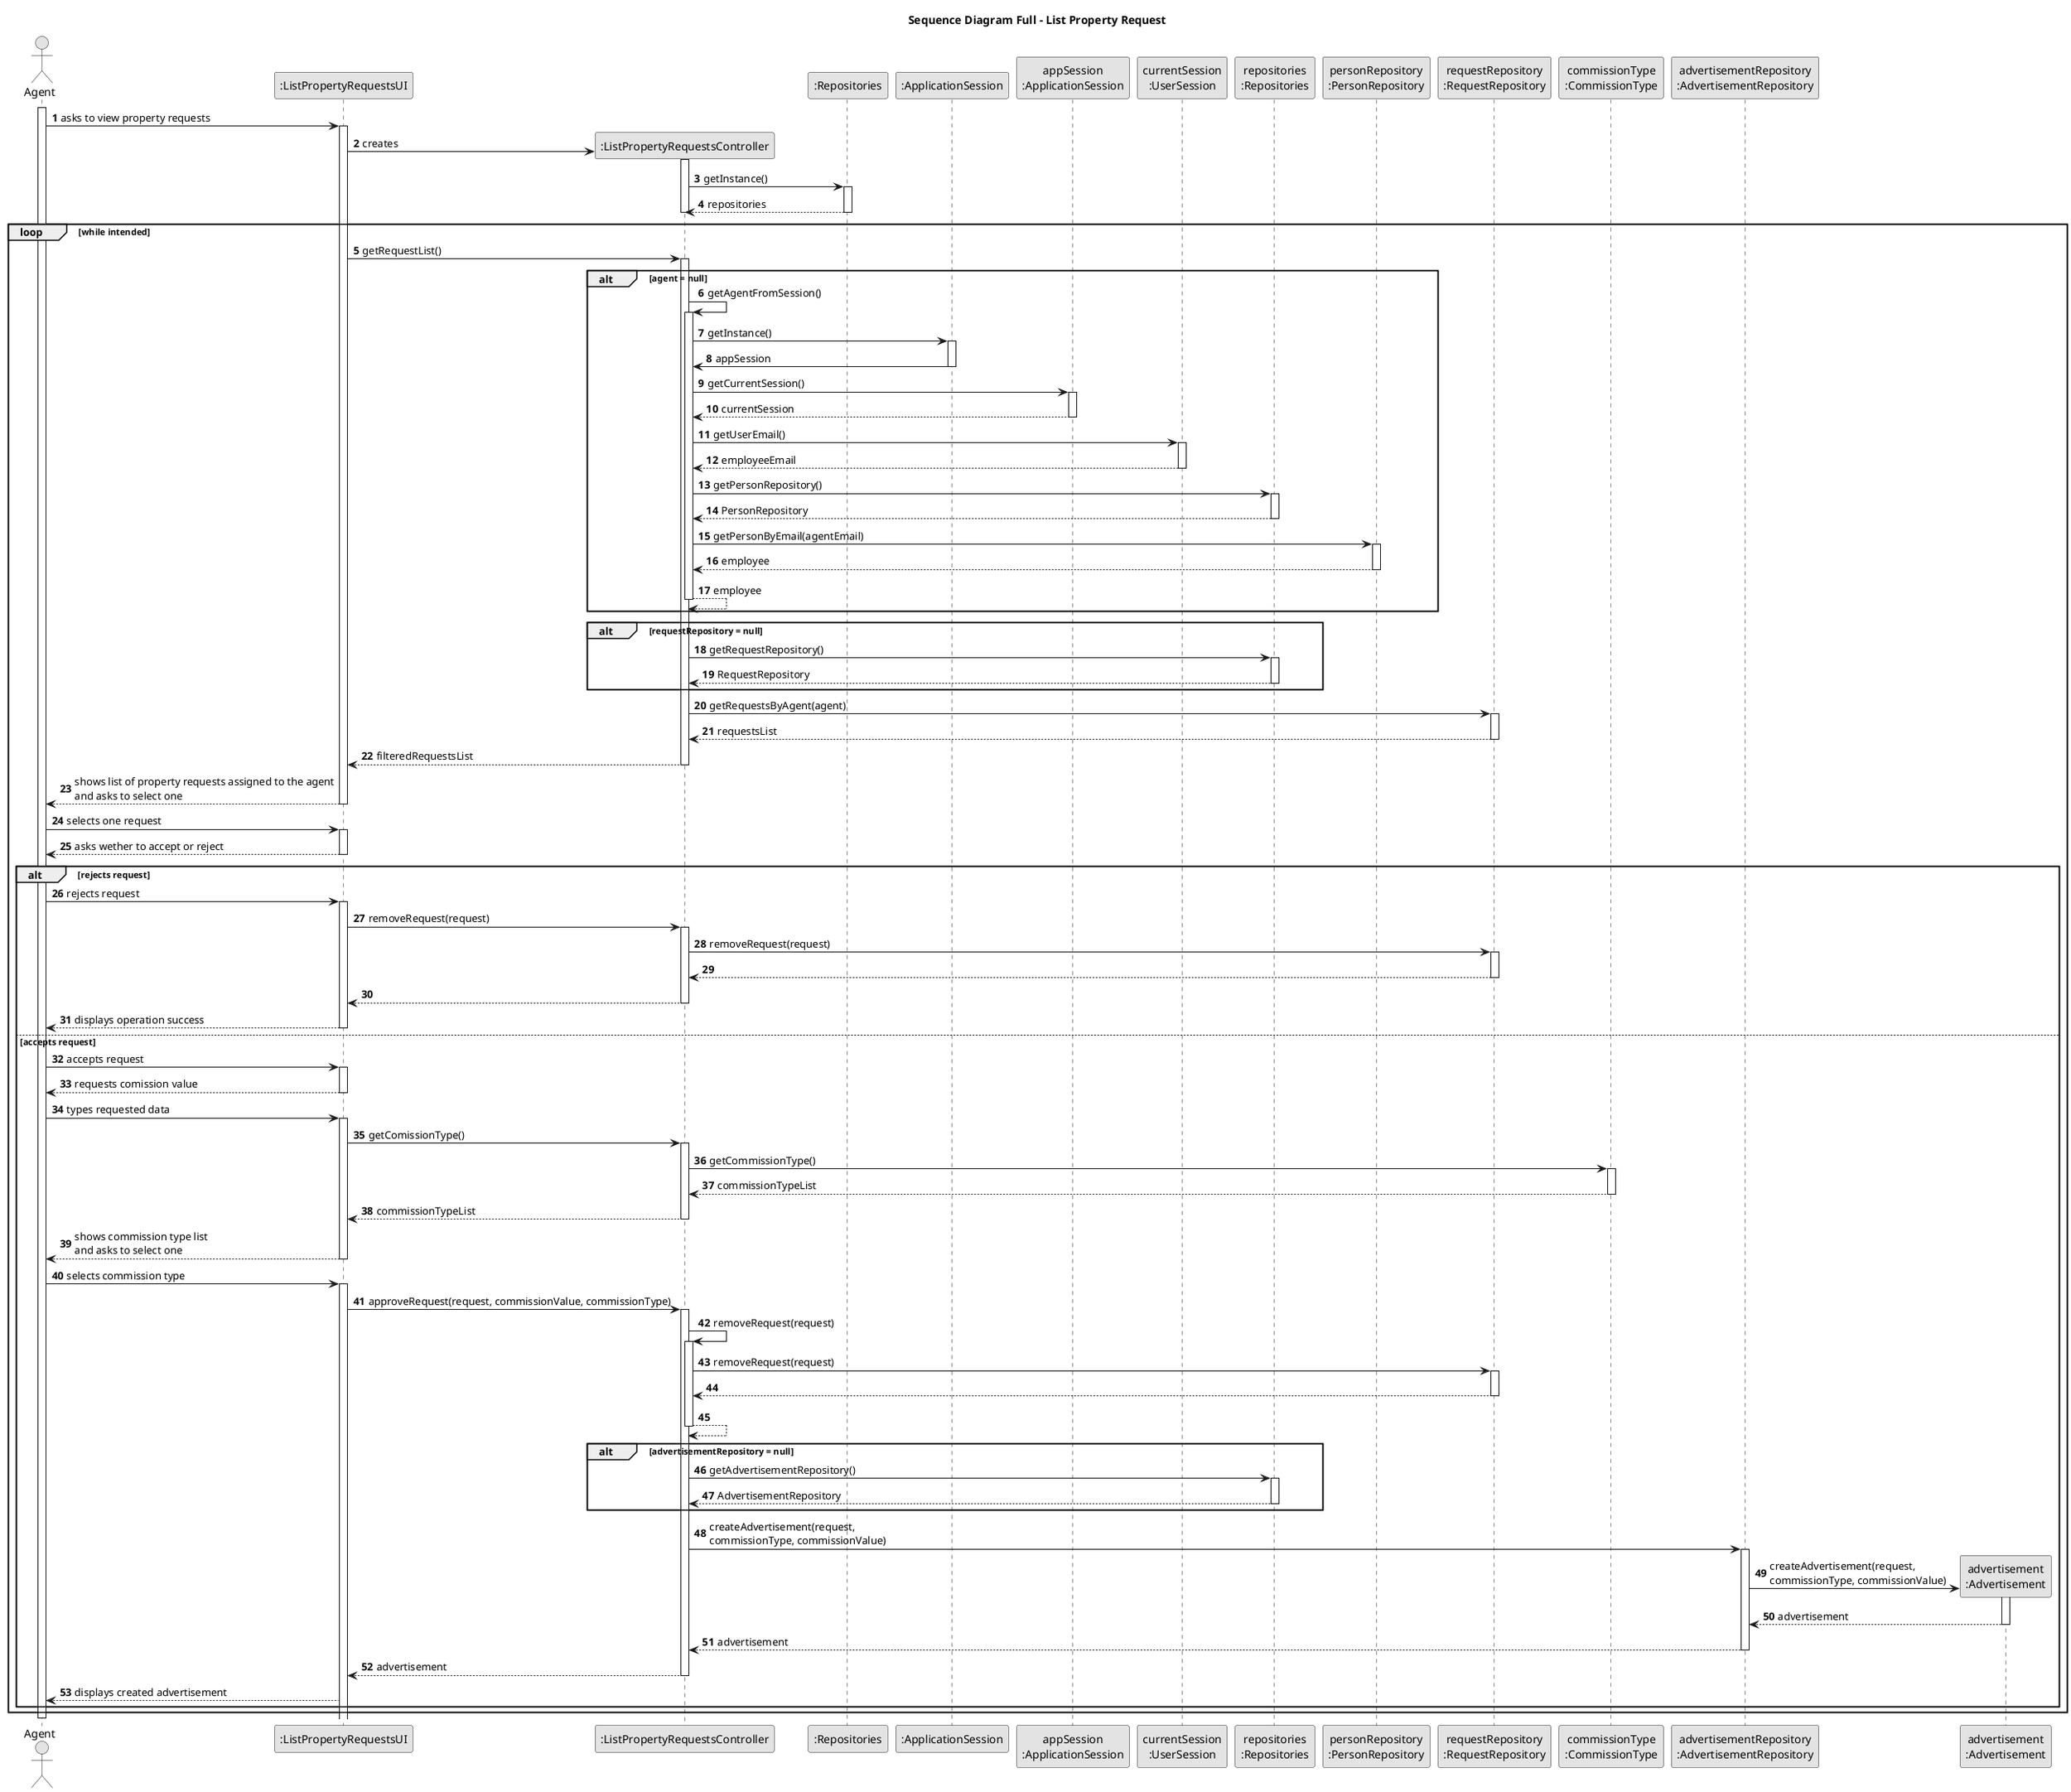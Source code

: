 @startuml Sequence Diagram Full - List Property Request
skinparam monochrome true
skinparam packageStyle rectangle
skinparam shadowing false

title Sequence Diagram Full - List Property Request
autonumber

'hide footbox
actor "Agent" as AG
participant ":ListPropertyRequestsUI" as UI
participant ":ListPropertyRequestsController" as CTRL
participant ":Repositories" as RepositorySingleton
participant ":ApplicationSession" as _APP
participant "appSession\n:ApplicationSession" as APP
participant "currentSession\n:UserSession" as SESSAO
participant "repositories\n:Repositories" as PLAT
participant "personRepository\n:PersonRepository" as PersonRepository
participant "requestRepository\n:RequestRepository" as RequestRepository
participant "commissionType\n:CommissionType" as CTR
participant "advertisementRepository\n:AdvertisementRepository" as AdvertisementRepository
participant "advertisement\n:Advertisement" as Advertisement

activate AG

    AG -> UI : asks to view property requests
    activate UI
        UI -> CTRL** : creates
        
		activate CTRL
            CTRL -> RepositorySingleton : getInstance()
            activate RepositorySingleton
                RepositorySingleton --> CTRL : repositories
            deactivate RepositorySingleton
        deactivate CTRL

    loop while intended

        UI -> CTRL : getRequestList()

		activate CTRL

		alt agent = null
		CTRL -> CTRL : getAgentFromSession()

			activate CTRL
				CTRL -> _APP : getInstance()
				activate _APP
					_APP -> CTRL: appSession
				deactivate _APP

				CTRL -> APP: getCurrentSession()
				activate APP
					APP --> CTRL: currentSession
				deactivate APP

				CTRL -> SESSAO: getUserEmail()
				activate SESSAO
					SESSAO --> CTRL: employeeEmail
				deactivate SESSAO

				CTRL -> PLAT : getPersonRepository()
				activate PLAT
					PLAT --> CTRL : PersonRepository
				deactivate PLAT
				CTRL -> PersonRepository : getPersonByEmail(agentEmail)
				activate PersonRepository
					PersonRepository --> CTRL : employee
				deactivate PersonRepository

				CTRL --> CTRL : employee
			deactivate CTRL
		end

		alt requestRepository = null
			CTRL -> PLAT : getRequestRepository()
			activate PLAT
				PLAT --> CTRL : RequestRepository
			deactivate PLAT
		end
		CTRL -> RequestRepository : getRequestsByAgent(agent)
		activate RequestRepository
			RequestRepository --> CTRL : requestsList
		deactivate RequestRepository

		CTRL --> UI : filteredRequestsList
		deactivate CTRL

		UI --> AG : shows list of property requests assigned to the agent\nand asks to select one
    deactivate UI

	AG -> UI : selects one request
	activate UI
		UI --> AG : asks wether to accept or reject
	deactivate UI

	alt rejects request
		AG -> UI : rejects request
		activate UI
			UI -> CTRL : removeRequest(request)
			activate CTRL
				CTRL -> RequestRepository : removeRequest(request)
				activate RequestRepository
					RequestRepository --> CTRL : 
				deactivate RequestRepository
				CTRL --> UI
			deactivate CTRL
			UI --> AG : displays operation success
		deactivate UI


	else accepts request
		AG -> UI : accepts request
		activate UI
			UI --> AG : requests comission value
		deactivate UI
	
		AG -> UI : types requested data
		activate UI
			UI -> CTRL : getComissionType()
			
			activate CTRL
				CTRL -> CTR : getCommissionType()
				activate CTR
					CTR --> CTRL : commissionTypeList
				deactivate CTR
				CTRL --> UI : commissionTypeList
			deactivate CTRL

			UI --> AG : shows commission type list\nand asks to select one
		deactivate UI

		AG -> UI : selects commission type
		activate UI
			UI -> CTRL : approveRequest(request, commissionValue, commissionType)
			
			activate CTRL
				CTRL -> CTRL : removeRequest(request)
				activate CTRL
					CTRL -> RequestRepository : removeRequest(request)
					activate RequestRepository
						RequestRepository --> CTRL : 
					deactivate RequestRepository
					CTRL --> CTRL
				deactivate CTRL

				alt advertisementRepository = null
					CTRL -> PLAT : getAdvertisementRepository()
					activate PLAT
						PLAT --> CTRL : AdvertisementRepository
					deactivate PLAT
				end

				CTRL -> AdvertisementRepository : createAdvertisement(request,\ncommissionType, commissionValue)
				activate AdvertisementRepository
					AdvertisementRepository -> Advertisement** : createAdvertisement(request,\ncommissionType, commissionValue)
					activate Advertisement
						Advertisement --> AdvertisementRepository : advertisement
					deactivate Advertisement
					AdvertisementRepository --> CTRL : advertisement
				deactivate AdvertisementRepository

				CTRL --> UI : advertisement
			deactivate CTRL

			UI --> AG : displays created advertisement
		end
	end


deactivate AG

@enduml